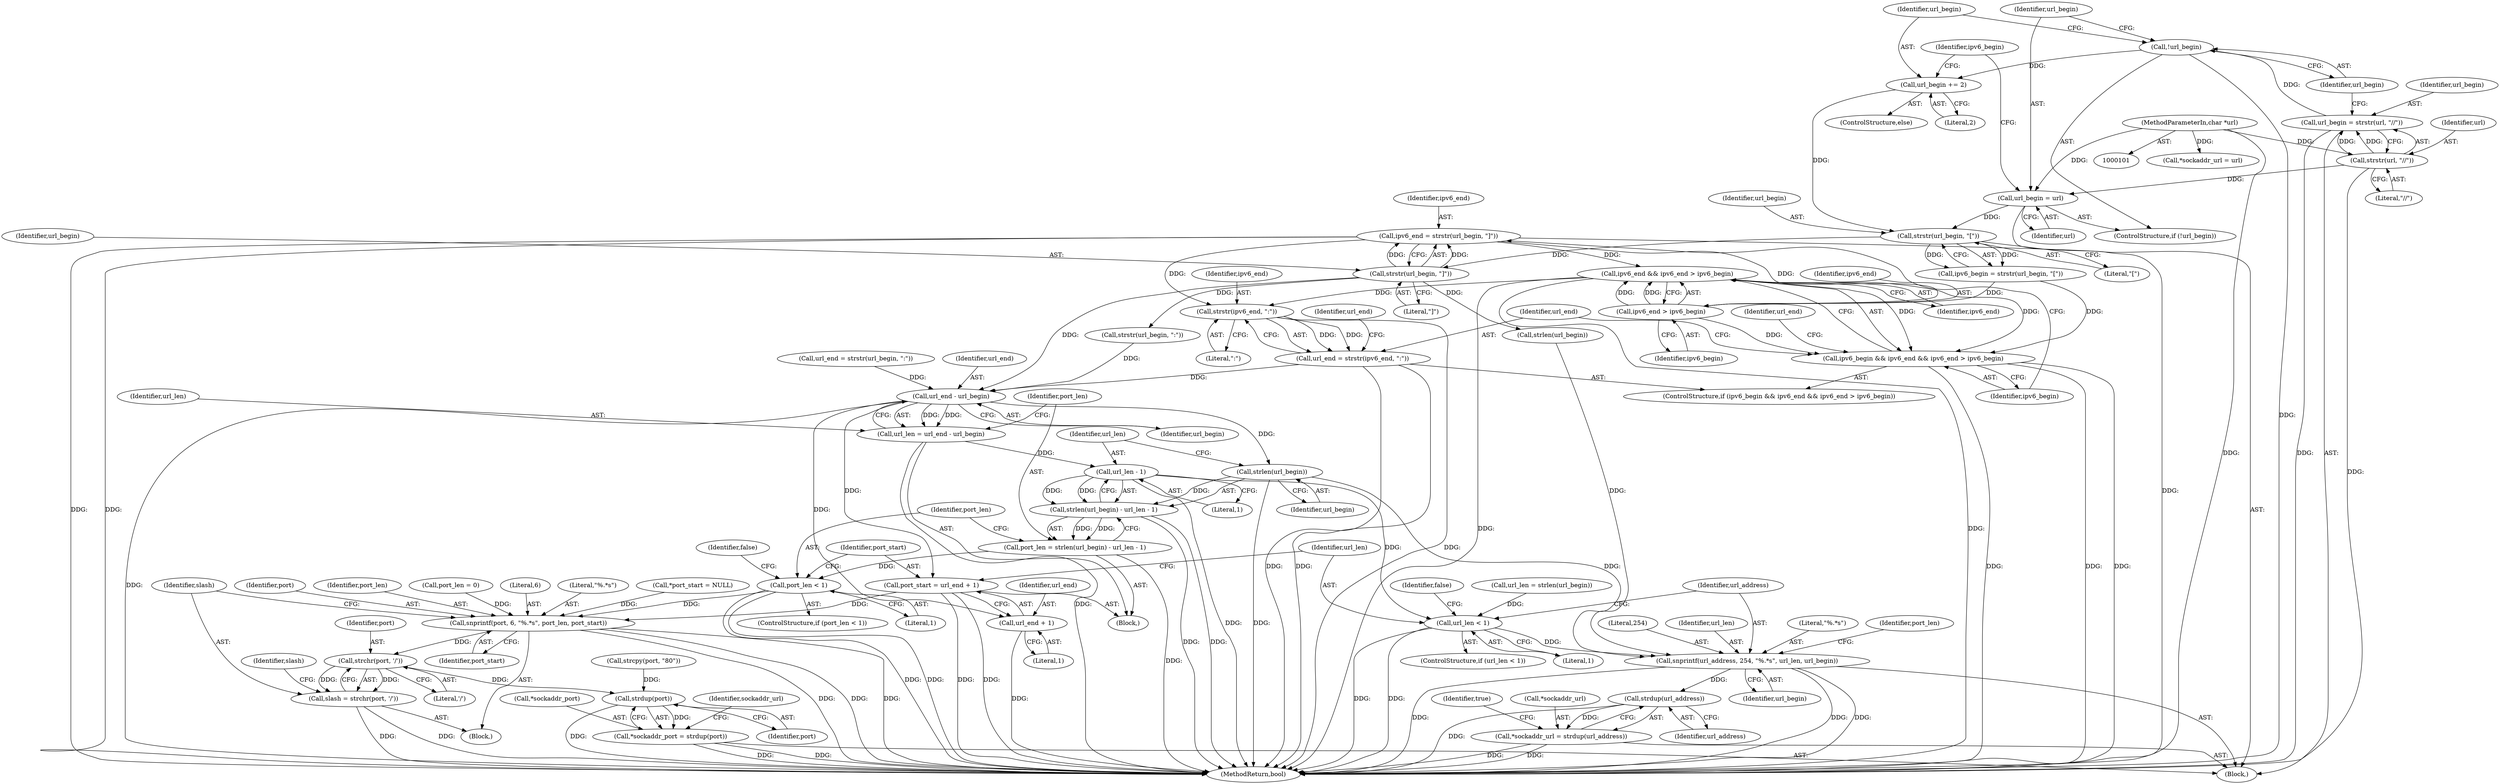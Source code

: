 digraph "0_cgminer_e1c5050734123973b99d181c45e74b2cbb00272e@API" {
"1000145" [label="(Call,ipv6_end = strstr(url_begin, \"]\"))"];
"1000147" [label="(Call,strstr(url_begin, \"]\"))"];
"1000142" [label="(Call,strstr(url_begin, \"[\"))"];
"1000133" [label="(Call,url_begin = url)"];
"1000127" [label="(Call,strstr(url, \"//\"))"];
"1000102" [label="(MethodParameterIn,char *url)"];
"1000137" [label="(Call,url_begin += 2)"];
"1000131" [label="(Call,!url_begin)"];
"1000125" [label="(Call,url_begin = strstr(url, \"//\"))"];
"1000153" [label="(Call,ipv6_end && ipv6_end > ipv6_begin)"];
"1000151" [label="(Call,ipv6_begin && ipv6_end && ipv6_end > ipv6_begin)"];
"1000160" [label="(Call,strstr(ipv6_end, \":\"))"];
"1000158" [label="(Call,url_end = strstr(ipv6_end, \":\"))"];
"1000174" [label="(Call,url_end - url_begin)"];
"1000172" [label="(Call,url_len = url_end - url_begin)"];
"1000182" [label="(Call,url_len - 1)"];
"1000179" [label="(Call,strlen(url_begin) - url_len - 1)"];
"1000177" [label="(Call,port_len = strlen(url_begin) - url_len - 1)"];
"1000186" [label="(Call,port_len < 1)"];
"1000217" [label="(Call,snprintf(port, 6, \"%.*s\", port_len, port_start))"];
"1000225" [label="(Call,strchr(port, '/'))"];
"1000223" [label="(Call,slash = strchr(port, '/'))"];
"1000241" [label="(Call,strdup(port))"];
"1000238" [label="(Call,*sockaddr_port = strdup(port))"];
"1000202" [label="(Call,url_len < 1)"];
"1000207" [label="(Call,snprintf(url_address, 254, \"%.*s\", url_len, url_begin))"];
"1000246" [label="(Call,strdup(url_address))"];
"1000243" [label="(Call,*sockaddr_url = strdup(url_address))"];
"1000180" [label="(Call,strlen(url_begin))"];
"1000191" [label="(Call,port_start = url_end + 1)"];
"1000193" [label="(Call,url_end + 1)"];
"1000155" [label="(Call,ipv6_end > ipv6_begin)"];
"1000195" [label="(Literal,1)"];
"1000204" [label="(Literal,1)"];
"1000225" [label="(Call,strchr(port, '/'))"];
"1000172" [label="(Call,url_len = url_end - url_begin)"];
"1000178" [label="(Identifier,port_len)"];
"1000132" [label="(Identifier,url_begin)"];
"1000130" [label="(ControlStructure,if (!url_begin))"];
"1000105" [label="(Block,)"];
"1000180" [label="(Call,strlen(url_begin))"];
"1000162" [label="(Literal,\":\")"];
"1000242" [label="(Identifier,port)"];
"1000219" [label="(Literal,6)"];
"1000175" [label="(Identifier,url_end)"];
"1000194" [label="(Identifier,url_end)"];
"1000131" [label="(Call,!url_begin)"];
"1000176" [label="(Identifier,url_begin)"];
"1000137" [label="(Call,url_begin += 2)"];
"1000215" [label="(Block,)"];
"1000150" [label="(ControlStructure,if (ipv6_begin && ipv6_end && ipv6_end > ipv6_begin))"];
"1000212" [label="(Identifier,url_begin)"];
"1000188" [label="(Literal,1)"];
"1000181" [label="(Identifier,url_begin)"];
"1000226" [label="(Identifier,port)"];
"1000154" [label="(Identifier,ipv6_end)"];
"1000224" [label="(Identifier,slash)"];
"1000182" [label="(Call,url_len - 1)"];
"1000152" [label="(Identifier,ipv6_begin)"];
"1000246" [label="(Call,strdup(url_address))"];
"1000243" [label="(Call,*sockaddr_url = strdup(url_address))"];
"1000165" [label="(Identifier,url_end)"];
"1000222" [label="(Identifier,port_start)"];
"1000207" [label="(Call,snprintf(url_address, 254, \"%.*s\", url_len, url_begin))"];
"1000247" [label="(Identifier,url_address)"];
"1000121" [label="(Call,*sockaddr_url = url)"];
"1000193" [label="(Call,url_end + 1)"];
"1000126" [label="(Identifier,url_begin)"];
"1000151" [label="(Call,ipv6_begin && ipv6_end && ipv6_end > ipv6_begin)"];
"1000148" [label="(Identifier,url_begin)"];
"1000147" [label="(Call,strstr(url_begin, \"]\"))"];
"1000239" [label="(Call,*sockaddr_port)"];
"1000145" [label="(Call,ipv6_end = strstr(url_begin, \"]\"))"];
"1000177" [label="(Call,port_len = strlen(url_begin) - url_len - 1)"];
"1000146" [label="(Identifier,ipv6_end)"];
"1000220" [label="(Literal,\"%.*s\")"];
"1000161" [label="(Identifier,ipv6_end)"];
"1000156" [label="(Identifier,ipv6_end)"];
"1000111" [label="(Call,*port_start = NULL)"];
"1000133" [label="(Call,url_begin = url)"];
"1000227" [label="(Literal,'/')"];
"1000149" [label="(Literal,\"]\")"];
"1000139" [label="(Literal,2)"];
"1000155" [label="(Call,ipv6_end > ipv6_begin)"];
"1000250" [label="(MethodReturn,bool)"];
"1000203" [label="(Identifier,url_len)"];
"1000125" [label="(Call,url_begin = strstr(url, \"//\"))"];
"1000191" [label="(Call,port_start = url_end + 1)"];
"1000192" [label="(Identifier,port_start)"];
"1000206" [label="(Identifier,false)"];
"1000153" [label="(Call,ipv6_end && ipv6_end > ipv6_begin)"];
"1000187" [label="(Identifier,port_len)"];
"1000158" [label="(Call,url_end = strstr(ipv6_end, \":\"))"];
"1000218" [label="(Identifier,port)"];
"1000164" [label="(Call,url_end = strstr(url_begin, \":\"))"];
"1000140" [label="(Call,ipv6_begin = strstr(url_begin, \"[\"))"];
"1000221" [label="(Identifier,port_len)"];
"1000245" [label="(Identifier,sockaddr_url)"];
"1000171" [label="(Block,)"];
"1000235" [label="(Call,strcpy(port, \"80\"))"];
"1000129" [label="(Literal,\"//\")"];
"1000238" [label="(Call,*sockaddr_port = strdup(port))"];
"1000135" [label="(Identifier,url)"];
"1000118" [label="(Call,port_len = 0)"];
"1000209" [label="(Literal,254)"];
"1000214" [label="(Identifier,port_len)"];
"1000136" [label="(ControlStructure,else)"];
"1000197" [label="(Call,url_len = strlen(url_begin))"];
"1000249" [label="(Identifier,true)"];
"1000144" [label="(Literal,\"[\")"];
"1000184" [label="(Literal,1)"];
"1000244" [label="(Call,*sockaddr_url)"];
"1000229" [label="(Identifier,slash)"];
"1000166" [label="(Call,strstr(url_begin, \":\"))"];
"1000143" [label="(Identifier,url_begin)"];
"1000170" [label="(Identifier,url_end)"];
"1000186" [label="(Call,port_len < 1)"];
"1000128" [label="(Identifier,url)"];
"1000190" [label="(Identifier,false)"];
"1000160" [label="(Call,strstr(ipv6_end, \":\"))"];
"1000138" [label="(Identifier,url_begin)"];
"1000241" [label="(Call,strdup(port))"];
"1000223" [label="(Call,slash = strchr(port, '/'))"];
"1000208" [label="(Identifier,url_address)"];
"1000185" [label="(ControlStructure,if (port_len < 1))"];
"1000157" [label="(Identifier,ipv6_begin)"];
"1000211" [label="(Identifier,url_len)"];
"1000179" [label="(Call,strlen(url_begin) - url_len - 1)"];
"1000183" [label="(Identifier,url_len)"];
"1000201" [label="(ControlStructure,if (url_len < 1))"];
"1000202" [label="(Call,url_len < 1)"];
"1000199" [label="(Call,strlen(url_begin))"];
"1000102" [label="(MethodParameterIn,char *url)"];
"1000174" [label="(Call,url_end - url_begin)"];
"1000210" [label="(Literal,\"%.*s\")"];
"1000142" [label="(Call,strstr(url_begin, \"[\"))"];
"1000159" [label="(Identifier,url_end)"];
"1000127" [label="(Call,strstr(url, \"//\"))"];
"1000217" [label="(Call,snprintf(port, 6, \"%.*s\", port_len, port_start))"];
"1000141" [label="(Identifier,ipv6_begin)"];
"1000173" [label="(Identifier,url_len)"];
"1000134" [label="(Identifier,url_begin)"];
"1000145" -> "1000105"  [label="AST: "];
"1000145" -> "1000147"  [label="CFG: "];
"1000146" -> "1000145"  [label="AST: "];
"1000147" -> "1000145"  [label="AST: "];
"1000152" -> "1000145"  [label="CFG: "];
"1000145" -> "1000250"  [label="DDG: "];
"1000145" -> "1000250"  [label="DDG: "];
"1000147" -> "1000145"  [label="DDG: "];
"1000147" -> "1000145"  [label="DDG: "];
"1000145" -> "1000153"  [label="DDG: "];
"1000145" -> "1000155"  [label="DDG: "];
"1000145" -> "1000160"  [label="DDG: "];
"1000147" -> "1000149"  [label="CFG: "];
"1000148" -> "1000147"  [label="AST: "];
"1000149" -> "1000147"  [label="AST: "];
"1000142" -> "1000147"  [label="DDG: "];
"1000147" -> "1000166"  [label="DDG: "];
"1000147" -> "1000174"  [label="DDG: "];
"1000147" -> "1000199"  [label="DDG: "];
"1000142" -> "1000140"  [label="AST: "];
"1000142" -> "1000144"  [label="CFG: "];
"1000143" -> "1000142"  [label="AST: "];
"1000144" -> "1000142"  [label="AST: "];
"1000140" -> "1000142"  [label="CFG: "];
"1000142" -> "1000140"  [label="DDG: "];
"1000142" -> "1000140"  [label="DDG: "];
"1000133" -> "1000142"  [label="DDG: "];
"1000137" -> "1000142"  [label="DDG: "];
"1000133" -> "1000130"  [label="AST: "];
"1000133" -> "1000135"  [label="CFG: "];
"1000134" -> "1000133"  [label="AST: "];
"1000135" -> "1000133"  [label="AST: "];
"1000141" -> "1000133"  [label="CFG: "];
"1000133" -> "1000250"  [label="DDG: "];
"1000127" -> "1000133"  [label="DDG: "];
"1000102" -> "1000133"  [label="DDG: "];
"1000127" -> "1000125"  [label="AST: "];
"1000127" -> "1000129"  [label="CFG: "];
"1000128" -> "1000127"  [label="AST: "];
"1000129" -> "1000127"  [label="AST: "];
"1000125" -> "1000127"  [label="CFG: "];
"1000127" -> "1000250"  [label="DDG: "];
"1000127" -> "1000125"  [label="DDG: "];
"1000127" -> "1000125"  [label="DDG: "];
"1000102" -> "1000127"  [label="DDG: "];
"1000102" -> "1000101"  [label="AST: "];
"1000102" -> "1000250"  [label="DDG: "];
"1000102" -> "1000121"  [label="DDG: "];
"1000137" -> "1000136"  [label="AST: "];
"1000137" -> "1000139"  [label="CFG: "];
"1000138" -> "1000137"  [label="AST: "];
"1000139" -> "1000137"  [label="AST: "];
"1000141" -> "1000137"  [label="CFG: "];
"1000131" -> "1000137"  [label="DDG: "];
"1000131" -> "1000130"  [label="AST: "];
"1000131" -> "1000132"  [label="CFG: "];
"1000132" -> "1000131"  [label="AST: "];
"1000134" -> "1000131"  [label="CFG: "];
"1000138" -> "1000131"  [label="CFG: "];
"1000131" -> "1000250"  [label="DDG: "];
"1000125" -> "1000131"  [label="DDG: "];
"1000125" -> "1000105"  [label="AST: "];
"1000126" -> "1000125"  [label="AST: "];
"1000132" -> "1000125"  [label="CFG: "];
"1000125" -> "1000250"  [label="DDG: "];
"1000153" -> "1000151"  [label="AST: "];
"1000153" -> "1000154"  [label="CFG: "];
"1000153" -> "1000155"  [label="CFG: "];
"1000154" -> "1000153"  [label="AST: "];
"1000155" -> "1000153"  [label="AST: "];
"1000151" -> "1000153"  [label="CFG: "];
"1000153" -> "1000250"  [label="DDG: "];
"1000153" -> "1000250"  [label="DDG: "];
"1000153" -> "1000151"  [label="DDG: "];
"1000153" -> "1000151"  [label="DDG: "];
"1000155" -> "1000153"  [label="DDG: "];
"1000155" -> "1000153"  [label="DDG: "];
"1000153" -> "1000160"  [label="DDG: "];
"1000151" -> "1000150"  [label="AST: "];
"1000151" -> "1000152"  [label="CFG: "];
"1000152" -> "1000151"  [label="AST: "];
"1000159" -> "1000151"  [label="CFG: "];
"1000165" -> "1000151"  [label="CFG: "];
"1000151" -> "1000250"  [label="DDG: "];
"1000151" -> "1000250"  [label="DDG: "];
"1000151" -> "1000250"  [label="DDG: "];
"1000155" -> "1000151"  [label="DDG: "];
"1000140" -> "1000151"  [label="DDG: "];
"1000160" -> "1000158"  [label="AST: "];
"1000160" -> "1000162"  [label="CFG: "];
"1000161" -> "1000160"  [label="AST: "];
"1000162" -> "1000160"  [label="AST: "];
"1000158" -> "1000160"  [label="CFG: "];
"1000160" -> "1000250"  [label="DDG: "];
"1000160" -> "1000158"  [label="DDG: "];
"1000160" -> "1000158"  [label="DDG: "];
"1000158" -> "1000150"  [label="AST: "];
"1000159" -> "1000158"  [label="AST: "];
"1000170" -> "1000158"  [label="CFG: "];
"1000158" -> "1000250"  [label="DDG: "];
"1000158" -> "1000250"  [label="DDG: "];
"1000158" -> "1000174"  [label="DDG: "];
"1000174" -> "1000172"  [label="AST: "];
"1000174" -> "1000176"  [label="CFG: "];
"1000175" -> "1000174"  [label="AST: "];
"1000176" -> "1000174"  [label="AST: "];
"1000172" -> "1000174"  [label="CFG: "];
"1000174" -> "1000250"  [label="DDG: "];
"1000174" -> "1000172"  [label="DDG: "];
"1000174" -> "1000172"  [label="DDG: "];
"1000164" -> "1000174"  [label="DDG: "];
"1000166" -> "1000174"  [label="DDG: "];
"1000174" -> "1000180"  [label="DDG: "];
"1000174" -> "1000191"  [label="DDG: "];
"1000174" -> "1000193"  [label="DDG: "];
"1000172" -> "1000171"  [label="AST: "];
"1000173" -> "1000172"  [label="AST: "];
"1000178" -> "1000172"  [label="CFG: "];
"1000172" -> "1000250"  [label="DDG: "];
"1000172" -> "1000182"  [label="DDG: "];
"1000182" -> "1000179"  [label="AST: "];
"1000182" -> "1000184"  [label="CFG: "];
"1000183" -> "1000182"  [label="AST: "];
"1000184" -> "1000182"  [label="AST: "];
"1000179" -> "1000182"  [label="CFG: "];
"1000182" -> "1000250"  [label="DDG: "];
"1000182" -> "1000179"  [label="DDG: "];
"1000182" -> "1000179"  [label="DDG: "];
"1000182" -> "1000202"  [label="DDG: "];
"1000179" -> "1000177"  [label="AST: "];
"1000180" -> "1000179"  [label="AST: "];
"1000177" -> "1000179"  [label="CFG: "];
"1000179" -> "1000250"  [label="DDG: "];
"1000179" -> "1000250"  [label="DDG: "];
"1000179" -> "1000177"  [label="DDG: "];
"1000179" -> "1000177"  [label="DDG: "];
"1000180" -> "1000179"  [label="DDG: "];
"1000177" -> "1000171"  [label="AST: "];
"1000178" -> "1000177"  [label="AST: "];
"1000187" -> "1000177"  [label="CFG: "];
"1000177" -> "1000250"  [label="DDG: "];
"1000177" -> "1000186"  [label="DDG: "];
"1000186" -> "1000185"  [label="AST: "];
"1000186" -> "1000188"  [label="CFG: "];
"1000187" -> "1000186"  [label="AST: "];
"1000188" -> "1000186"  [label="AST: "];
"1000190" -> "1000186"  [label="CFG: "];
"1000192" -> "1000186"  [label="CFG: "];
"1000186" -> "1000250"  [label="DDG: "];
"1000186" -> "1000250"  [label="DDG: "];
"1000186" -> "1000217"  [label="DDG: "];
"1000217" -> "1000215"  [label="AST: "];
"1000217" -> "1000222"  [label="CFG: "];
"1000218" -> "1000217"  [label="AST: "];
"1000219" -> "1000217"  [label="AST: "];
"1000220" -> "1000217"  [label="AST: "];
"1000221" -> "1000217"  [label="AST: "];
"1000222" -> "1000217"  [label="AST: "];
"1000224" -> "1000217"  [label="CFG: "];
"1000217" -> "1000250"  [label="DDG: "];
"1000217" -> "1000250"  [label="DDG: "];
"1000217" -> "1000250"  [label="DDG: "];
"1000118" -> "1000217"  [label="DDG: "];
"1000111" -> "1000217"  [label="DDG: "];
"1000191" -> "1000217"  [label="DDG: "];
"1000217" -> "1000225"  [label="DDG: "];
"1000225" -> "1000223"  [label="AST: "];
"1000225" -> "1000227"  [label="CFG: "];
"1000226" -> "1000225"  [label="AST: "];
"1000227" -> "1000225"  [label="AST: "];
"1000223" -> "1000225"  [label="CFG: "];
"1000225" -> "1000223"  [label="DDG: "];
"1000225" -> "1000223"  [label="DDG: "];
"1000225" -> "1000241"  [label="DDG: "];
"1000223" -> "1000215"  [label="AST: "];
"1000224" -> "1000223"  [label="AST: "];
"1000229" -> "1000223"  [label="CFG: "];
"1000223" -> "1000250"  [label="DDG: "];
"1000223" -> "1000250"  [label="DDG: "];
"1000241" -> "1000238"  [label="AST: "];
"1000241" -> "1000242"  [label="CFG: "];
"1000242" -> "1000241"  [label="AST: "];
"1000238" -> "1000241"  [label="CFG: "];
"1000241" -> "1000250"  [label="DDG: "];
"1000241" -> "1000238"  [label="DDG: "];
"1000235" -> "1000241"  [label="DDG: "];
"1000238" -> "1000105"  [label="AST: "];
"1000239" -> "1000238"  [label="AST: "];
"1000245" -> "1000238"  [label="CFG: "];
"1000238" -> "1000250"  [label="DDG: "];
"1000238" -> "1000250"  [label="DDG: "];
"1000202" -> "1000201"  [label="AST: "];
"1000202" -> "1000204"  [label="CFG: "];
"1000203" -> "1000202"  [label="AST: "];
"1000204" -> "1000202"  [label="AST: "];
"1000206" -> "1000202"  [label="CFG: "];
"1000208" -> "1000202"  [label="CFG: "];
"1000202" -> "1000250"  [label="DDG: "];
"1000202" -> "1000250"  [label="DDG: "];
"1000197" -> "1000202"  [label="DDG: "];
"1000202" -> "1000207"  [label="DDG: "];
"1000207" -> "1000105"  [label="AST: "];
"1000207" -> "1000212"  [label="CFG: "];
"1000208" -> "1000207"  [label="AST: "];
"1000209" -> "1000207"  [label="AST: "];
"1000210" -> "1000207"  [label="AST: "];
"1000211" -> "1000207"  [label="AST: "];
"1000212" -> "1000207"  [label="AST: "];
"1000214" -> "1000207"  [label="CFG: "];
"1000207" -> "1000250"  [label="DDG: "];
"1000207" -> "1000250"  [label="DDG: "];
"1000207" -> "1000250"  [label="DDG: "];
"1000199" -> "1000207"  [label="DDG: "];
"1000180" -> "1000207"  [label="DDG: "];
"1000207" -> "1000246"  [label="DDG: "];
"1000246" -> "1000243"  [label="AST: "];
"1000246" -> "1000247"  [label="CFG: "];
"1000247" -> "1000246"  [label="AST: "];
"1000243" -> "1000246"  [label="CFG: "];
"1000246" -> "1000250"  [label="DDG: "];
"1000246" -> "1000243"  [label="DDG: "];
"1000243" -> "1000105"  [label="AST: "];
"1000244" -> "1000243"  [label="AST: "];
"1000249" -> "1000243"  [label="CFG: "];
"1000243" -> "1000250"  [label="DDG: "];
"1000243" -> "1000250"  [label="DDG: "];
"1000180" -> "1000181"  [label="CFG: "];
"1000181" -> "1000180"  [label="AST: "];
"1000183" -> "1000180"  [label="CFG: "];
"1000180" -> "1000250"  [label="DDG: "];
"1000191" -> "1000171"  [label="AST: "];
"1000191" -> "1000193"  [label="CFG: "];
"1000192" -> "1000191"  [label="AST: "];
"1000193" -> "1000191"  [label="AST: "];
"1000203" -> "1000191"  [label="CFG: "];
"1000191" -> "1000250"  [label="DDG: "];
"1000191" -> "1000250"  [label="DDG: "];
"1000193" -> "1000195"  [label="CFG: "];
"1000194" -> "1000193"  [label="AST: "];
"1000195" -> "1000193"  [label="AST: "];
"1000193" -> "1000250"  [label="DDG: "];
"1000155" -> "1000157"  [label="CFG: "];
"1000156" -> "1000155"  [label="AST: "];
"1000157" -> "1000155"  [label="AST: "];
"1000140" -> "1000155"  [label="DDG: "];
}

